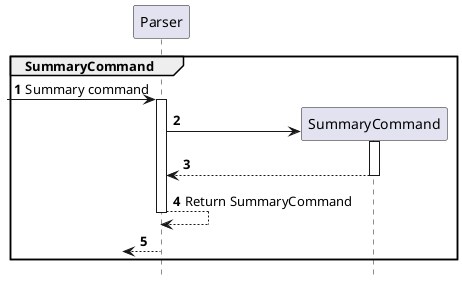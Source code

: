 @startuml
'https://plantuml.com/sequence-diagram

hide footbox
autonumber
group SummaryCommand
?-> Parser: Summary command
Activate Parser

Parser -> SummaryCommand **
Activate SummaryCommand
Parser <-- SummaryCommand
Deactivate SummaryCommand

Parser --> Parser: Return SummaryCommand
Deactivate Parser
?<-- Parser
Deactivate Parser

end
@enduml